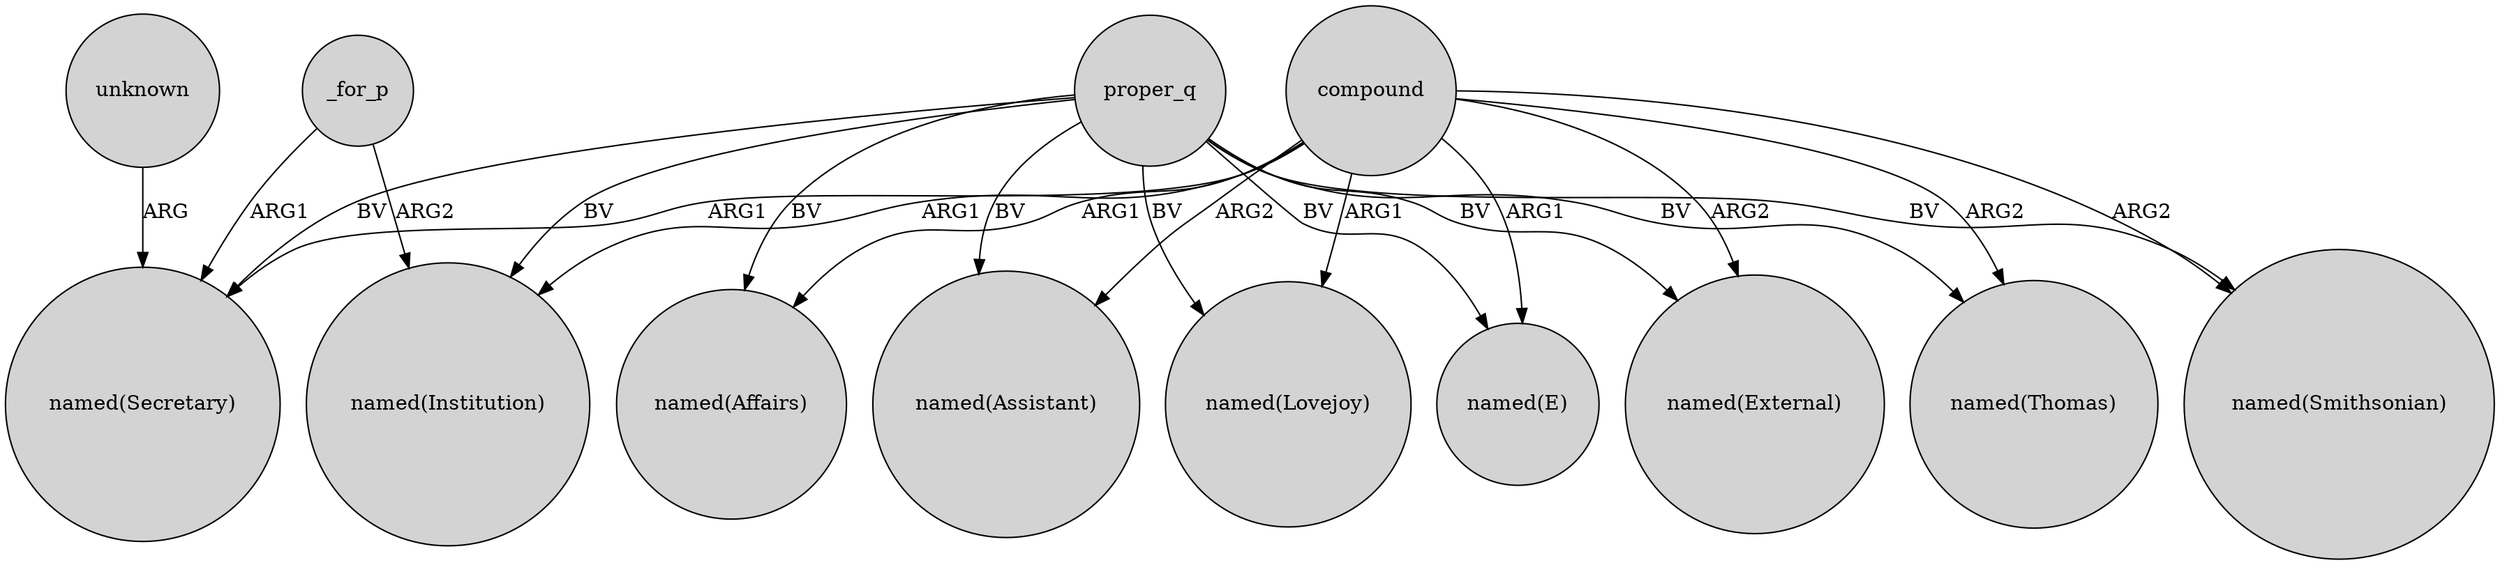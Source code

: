 digraph {
	node [shape=circle style=filled]
	compound -> "named(Institution)" [label=ARG1]
	compound -> "named(External)" [label=ARG2]
	proper_q -> "named(Assistant)" [label=BV]
	proper_q -> "named(Secretary)" [label=BV]
	proper_q -> "named(Smithsonian)" [label=BV]
	proper_q -> "named(Lovejoy)" [label=BV]
	unknown -> "named(Secretary)" [label=ARG]
	proper_q -> "named(E)" [label=BV]
	compound -> "named(Affairs)" [label=ARG1]
	compound -> "named(Assistant)" [label=ARG2]
	proper_q -> "named(Institution)" [label=BV]
	_for_p -> "named(Institution)" [label=ARG2]
	compound -> "named(Lovejoy)" [label=ARG1]
	proper_q -> "named(Thomas)" [label=BV]
	_for_p -> "named(Secretary)" [label=ARG1]
	compound -> "named(Smithsonian)" [label=ARG2]
	proper_q -> "named(Affairs)" [label=BV]
	compound -> "named(Secretary)" [label=ARG1]
	compound -> "named(E)" [label=ARG1]
	compound -> "named(Thomas)" [label=ARG2]
	proper_q -> "named(External)" [label=BV]
}
